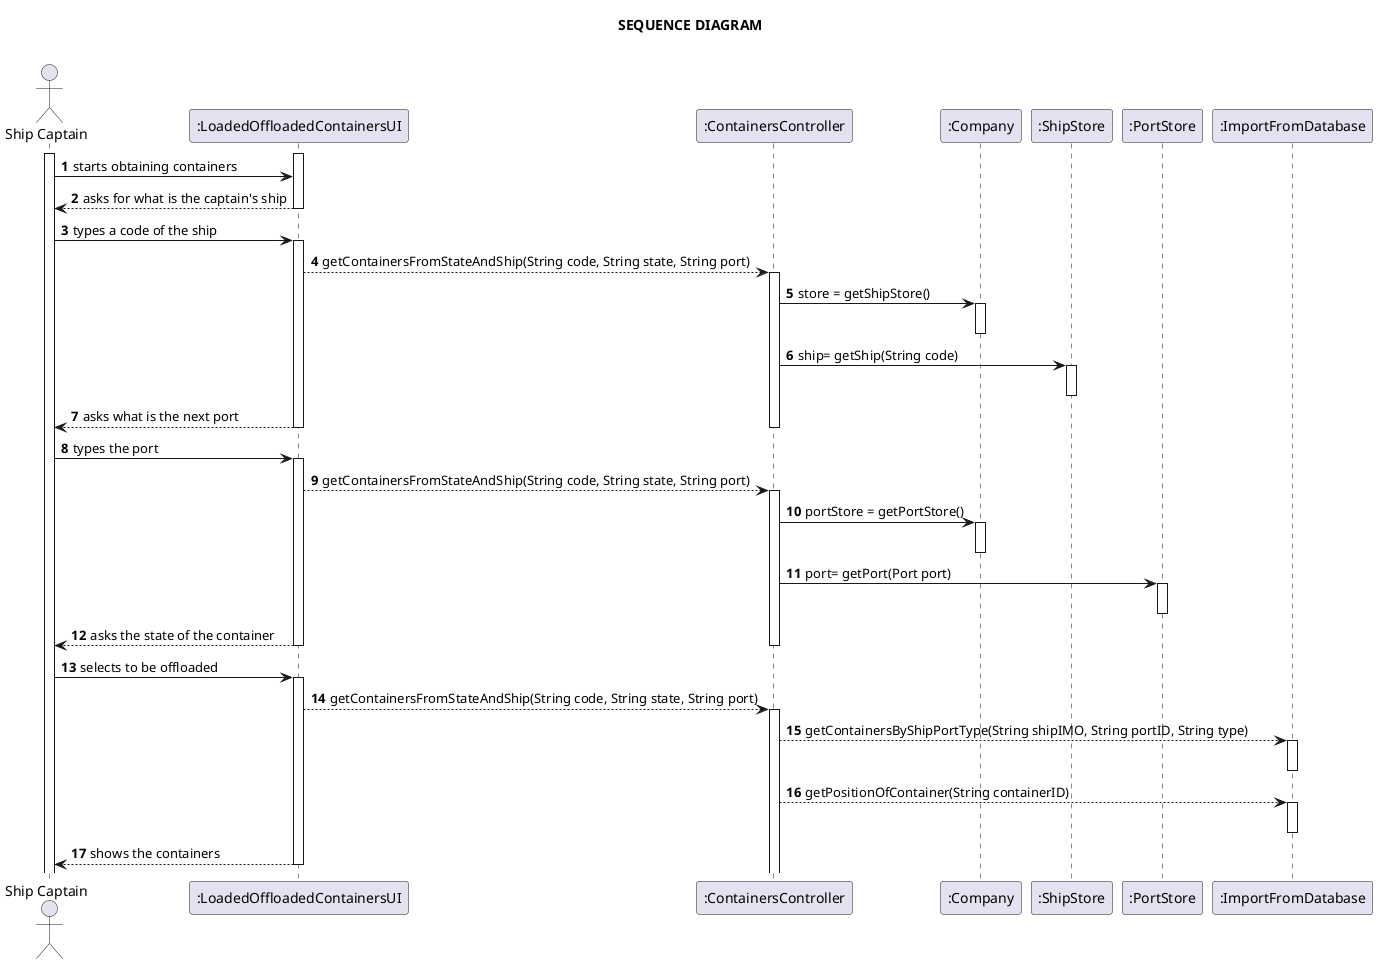 @startuml
'https://plantuml.com/sequence-diagram

title <b> SEQUENCE DIAGRAM\n
autonumber
'hide footbox
actor "Ship Captain" as MAN
participant ":LoadedOffloadedContainersUI" as UI
participant ":ContainersController" as Controller
participant ":Company" as Company
participant ":ShipStore" as SStore
participant ":PortStore" as PStore
participant ":ImportFromDatabase" as Import


activate MAN
activate UI

MAN -> UI : starts obtaining containers
UI --> MAN : asks for what is the captain's ship
deactivate UI
MAN -> UI : types a code of the ship
activate UI
UI --> Controller : getContainersFromStateAndShip(String code, String state, String port)
activate Controller
Controller -> Company : store = getShipStore()
activate Company
deactivate Company
Controller -> SStore : ship= getShip(String code)
activate SStore
deactivate SStore
UI --> MAN : asks what is the next port
deactivate Controller
deactivate UI
MAN -> UI : types the port
activate UI
UI --> Controller : getContainersFromStateAndShip(String code, String state, String port)
activate Controller
Controller -> Company : portStore = getPortStore()
activate Company
deactivate Company
Controller -> PStore : port= getPort(Port port)
activate PStore
deactivate PStore
UI --> MAN : asks the state of the container
deactivate Controller
deactivate UI
MAN -> UI : selects to be offloaded
activate UI
UI --> Controller : getContainersFromStateAndShip(String code, String state, String port)
activate Controller
Controller --> Import : getContainersByShipPortType(String shipIMO, String portID, String type)
activate Import
deactivate Import
Controller --> Import : getPositionOfContainer(String containerID)
activate Import
deactivate Import


UI --> MAN : shows the containers
deactivate UI

@enduml